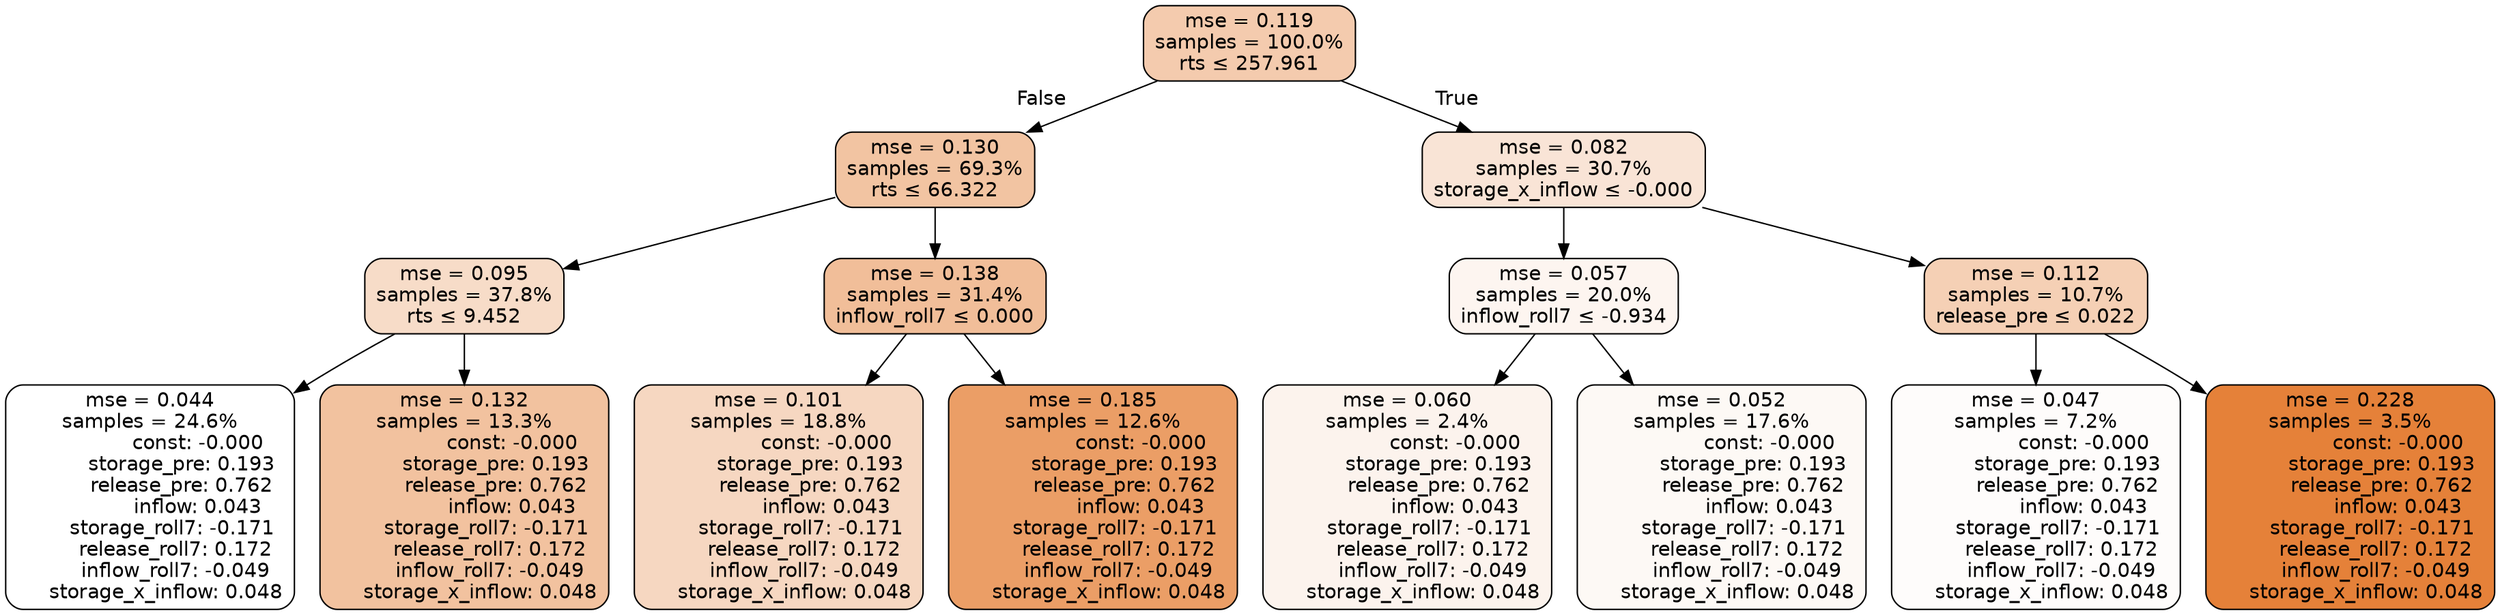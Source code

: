 digraph tree {
node [shape=rectangle, style="filled, rounded", color="black", fontname=helvetica] ;
edge [fontname=helvetica] ;
	"0" [label="mse = 0.119
samples = 100.0%
rts &le; 257.961", fillcolor="#f4cbae"]
	"1" [label="mse = 0.130
samples = 69.3%
rts &le; 66.322", fillcolor="#f2c4a2"]
	"2" [label="mse = 0.095
samples = 37.8%
rts &le; 9.452", fillcolor="#f7dcc8"]
	"3" [label="mse = 0.044
samples = 24.6%
               const: -0.000
          storage_pre: 0.193
          release_pre: 0.762
               inflow: 0.043
       storage_roll7: -0.171
        release_roll7: 0.172
        inflow_roll7: -0.049
     storage_x_inflow: 0.048", fillcolor="#ffffff"]
	"4" [label="mse = 0.132
samples = 13.3%
               const: -0.000
          storage_pre: 0.193
          release_pre: 0.762
               inflow: 0.043
       storage_roll7: -0.171
        release_roll7: 0.172
        inflow_roll7: -0.049
     storage_x_inflow: 0.048", fillcolor="#f2c29f"]
	"5" [label="mse = 0.138
samples = 31.4%
inflow_roll7 &le; 0.000", fillcolor="#f1be99"]
	"6" [label="mse = 0.101
samples = 18.8%
               const: -0.000
          storage_pre: 0.193
          release_pre: 0.762
               inflow: 0.043
       storage_roll7: -0.171
        release_roll7: 0.172
        inflow_roll7: -0.049
     storage_x_inflow: 0.048", fillcolor="#f6d7c1"]
	"7" [label="mse = 0.185
samples = 12.6%
               const: -0.000
          storage_pre: 0.193
          release_pre: 0.762
               inflow: 0.043
       storage_roll7: -0.171
        release_roll7: 0.172
        inflow_roll7: -0.049
     storage_x_inflow: 0.048", fillcolor="#eb9e66"]
	"8" [label="mse = 0.082
samples = 30.7%
storage_x_inflow &le; -0.000", fillcolor="#f9e4d6"]
	"9" [label="mse = 0.057
samples = 20.0%
inflow_roll7 &le; -0.934", fillcolor="#fdf5f0"]
	"10" [label="mse = 0.060
samples = 2.4%
               const: -0.000
          storage_pre: 0.193
          release_pre: 0.762
               inflow: 0.043
       storage_roll7: -0.171
        release_roll7: 0.172
        inflow_roll7: -0.049
     storage_x_inflow: 0.048", fillcolor="#fcf3ed"]
	"11" [label="mse = 0.052
samples = 17.6%
               const: -0.000
          storage_pre: 0.193
          release_pre: 0.762
               inflow: 0.043
       storage_roll7: -0.171
        release_roll7: 0.172
        inflow_roll7: -0.049
     storage_x_inflow: 0.048", fillcolor="#fdf9f5"]
	"12" [label="mse = 0.112
samples = 10.7%
release_pre &le; 0.022", fillcolor="#f5d0b5"]
	"13" [label="mse = 0.047
samples = 7.2%
               const: -0.000
          storage_pre: 0.193
          release_pre: 0.762
               inflow: 0.043
       storage_roll7: -0.171
        release_roll7: 0.172
        inflow_roll7: -0.049
     storage_x_inflow: 0.048", fillcolor="#fefcfb"]
	"14" [label="mse = 0.228
samples = 3.5%
               const: -0.000
          storage_pre: 0.193
          release_pre: 0.762
               inflow: 0.043
       storage_roll7: -0.171
        release_roll7: 0.172
        inflow_roll7: -0.049
     storage_x_inflow: 0.048", fillcolor="#e58139"]

	"0" -> "1" [labeldistance=2.5, labelangle=45, headlabel="False"]
	"1" -> "2"
	"2" -> "3"
	"2" -> "4"
	"1" -> "5"
	"5" -> "6"
	"5" -> "7"
	"0" -> "8" [labeldistance=2.5, labelangle=-45, headlabel="True"]
	"8" -> "9"
	"9" -> "10"
	"9" -> "11"
	"8" -> "12"
	"12" -> "13"
	"12" -> "14"
}